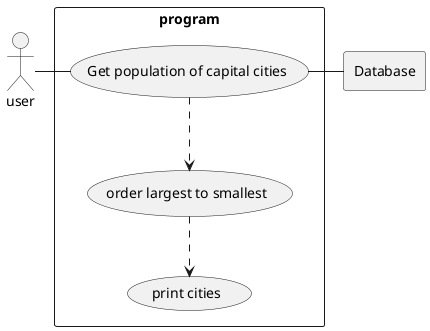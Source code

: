 @startuml

actor user as "user"

rectangle Database

rectangle "program" {
    usecase UC4 as "Get population of capital cities"
    usecase UCa as "order largest to smallest"

    usecase UCb as "print cities"

    user - UC4
    UC4 ..> UCa
    UCa ..> UCb

    UC4 - Database
}

@enduml